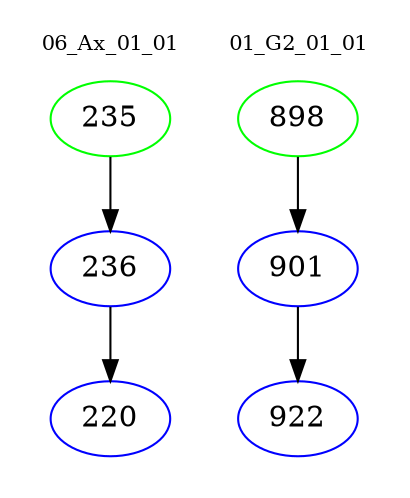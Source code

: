 digraph{
subgraph cluster_0 {
color = white
label = "06_Ax_01_01";
fontsize=10;
T0_235 [label="235", color="green"]
T0_235 -> T0_236 [color="black"]
T0_236 [label="236", color="blue"]
T0_236 -> T0_220 [color="black"]
T0_220 [label="220", color="blue"]
}
subgraph cluster_1 {
color = white
label = "01_G2_01_01";
fontsize=10;
T1_898 [label="898", color="green"]
T1_898 -> T1_901 [color="black"]
T1_901 [label="901", color="blue"]
T1_901 -> T1_922 [color="black"]
T1_922 [label="922", color="blue"]
}
}
